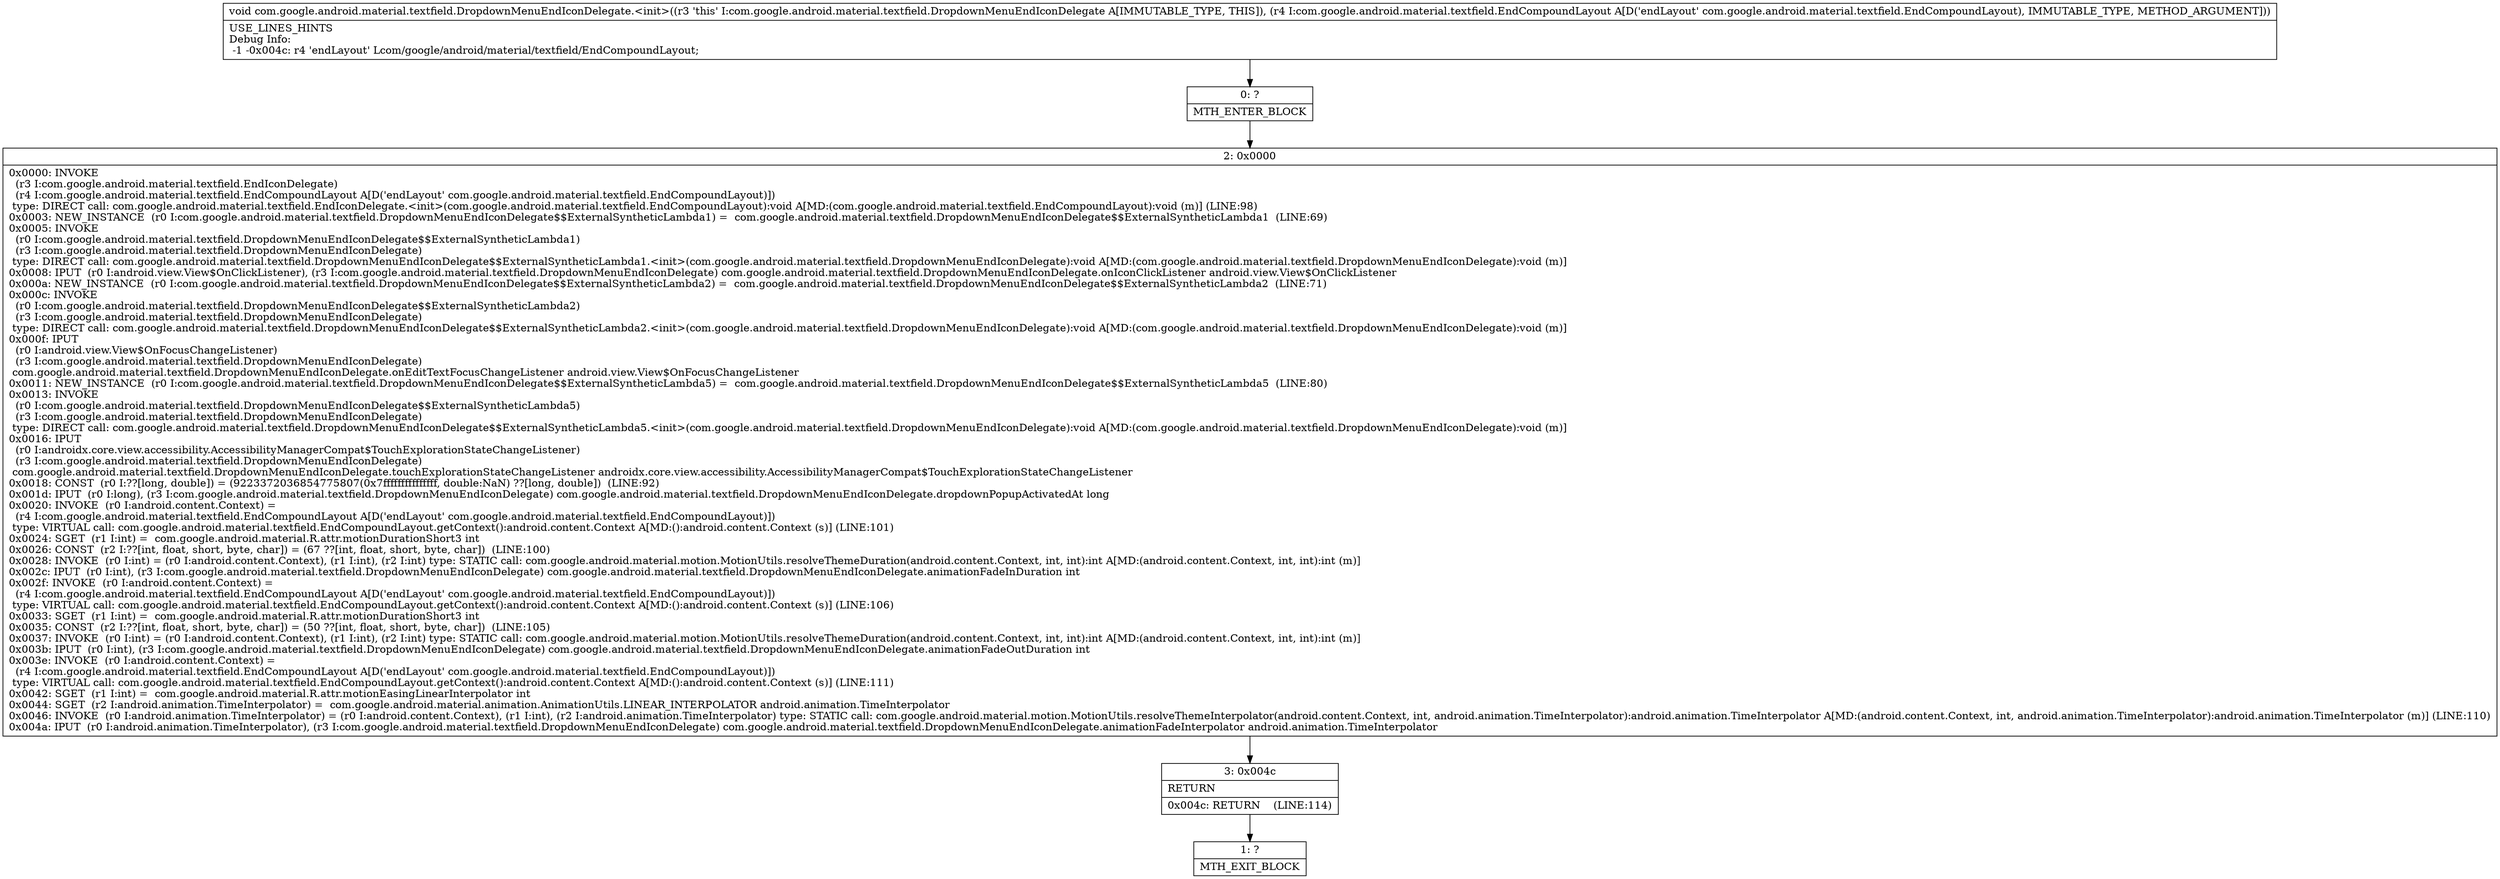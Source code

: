 digraph "CFG forcom.google.android.material.textfield.DropdownMenuEndIconDelegate.\<init\>(Lcom\/google\/android\/material\/textfield\/EndCompoundLayout;)V" {
Node_0 [shape=record,label="{0\:\ ?|MTH_ENTER_BLOCK\l}"];
Node_2 [shape=record,label="{2\:\ 0x0000|0x0000: INVOKE  \l  (r3 I:com.google.android.material.textfield.EndIconDelegate)\l  (r4 I:com.google.android.material.textfield.EndCompoundLayout A[D('endLayout' com.google.android.material.textfield.EndCompoundLayout)])\l type: DIRECT call: com.google.android.material.textfield.EndIconDelegate.\<init\>(com.google.android.material.textfield.EndCompoundLayout):void A[MD:(com.google.android.material.textfield.EndCompoundLayout):void (m)] (LINE:98)\l0x0003: NEW_INSTANCE  (r0 I:com.google.android.material.textfield.DropdownMenuEndIconDelegate$$ExternalSyntheticLambda1) =  com.google.android.material.textfield.DropdownMenuEndIconDelegate$$ExternalSyntheticLambda1  (LINE:69)\l0x0005: INVOKE  \l  (r0 I:com.google.android.material.textfield.DropdownMenuEndIconDelegate$$ExternalSyntheticLambda1)\l  (r3 I:com.google.android.material.textfield.DropdownMenuEndIconDelegate)\l type: DIRECT call: com.google.android.material.textfield.DropdownMenuEndIconDelegate$$ExternalSyntheticLambda1.\<init\>(com.google.android.material.textfield.DropdownMenuEndIconDelegate):void A[MD:(com.google.android.material.textfield.DropdownMenuEndIconDelegate):void (m)]\l0x0008: IPUT  (r0 I:android.view.View$OnClickListener), (r3 I:com.google.android.material.textfield.DropdownMenuEndIconDelegate) com.google.android.material.textfield.DropdownMenuEndIconDelegate.onIconClickListener android.view.View$OnClickListener \l0x000a: NEW_INSTANCE  (r0 I:com.google.android.material.textfield.DropdownMenuEndIconDelegate$$ExternalSyntheticLambda2) =  com.google.android.material.textfield.DropdownMenuEndIconDelegate$$ExternalSyntheticLambda2  (LINE:71)\l0x000c: INVOKE  \l  (r0 I:com.google.android.material.textfield.DropdownMenuEndIconDelegate$$ExternalSyntheticLambda2)\l  (r3 I:com.google.android.material.textfield.DropdownMenuEndIconDelegate)\l type: DIRECT call: com.google.android.material.textfield.DropdownMenuEndIconDelegate$$ExternalSyntheticLambda2.\<init\>(com.google.android.material.textfield.DropdownMenuEndIconDelegate):void A[MD:(com.google.android.material.textfield.DropdownMenuEndIconDelegate):void (m)]\l0x000f: IPUT  \l  (r0 I:android.view.View$OnFocusChangeListener)\l  (r3 I:com.google.android.material.textfield.DropdownMenuEndIconDelegate)\l com.google.android.material.textfield.DropdownMenuEndIconDelegate.onEditTextFocusChangeListener android.view.View$OnFocusChangeListener \l0x0011: NEW_INSTANCE  (r0 I:com.google.android.material.textfield.DropdownMenuEndIconDelegate$$ExternalSyntheticLambda5) =  com.google.android.material.textfield.DropdownMenuEndIconDelegate$$ExternalSyntheticLambda5  (LINE:80)\l0x0013: INVOKE  \l  (r0 I:com.google.android.material.textfield.DropdownMenuEndIconDelegate$$ExternalSyntheticLambda5)\l  (r3 I:com.google.android.material.textfield.DropdownMenuEndIconDelegate)\l type: DIRECT call: com.google.android.material.textfield.DropdownMenuEndIconDelegate$$ExternalSyntheticLambda5.\<init\>(com.google.android.material.textfield.DropdownMenuEndIconDelegate):void A[MD:(com.google.android.material.textfield.DropdownMenuEndIconDelegate):void (m)]\l0x0016: IPUT  \l  (r0 I:androidx.core.view.accessibility.AccessibilityManagerCompat$TouchExplorationStateChangeListener)\l  (r3 I:com.google.android.material.textfield.DropdownMenuEndIconDelegate)\l com.google.android.material.textfield.DropdownMenuEndIconDelegate.touchExplorationStateChangeListener androidx.core.view.accessibility.AccessibilityManagerCompat$TouchExplorationStateChangeListener \l0x0018: CONST  (r0 I:??[long, double]) = (9223372036854775807(0x7fffffffffffffff, double:NaN) ??[long, double])  (LINE:92)\l0x001d: IPUT  (r0 I:long), (r3 I:com.google.android.material.textfield.DropdownMenuEndIconDelegate) com.google.android.material.textfield.DropdownMenuEndIconDelegate.dropdownPopupActivatedAt long \l0x0020: INVOKE  (r0 I:android.content.Context) = \l  (r4 I:com.google.android.material.textfield.EndCompoundLayout A[D('endLayout' com.google.android.material.textfield.EndCompoundLayout)])\l type: VIRTUAL call: com.google.android.material.textfield.EndCompoundLayout.getContext():android.content.Context A[MD:():android.content.Context (s)] (LINE:101)\l0x0024: SGET  (r1 I:int) =  com.google.android.material.R.attr.motionDurationShort3 int \l0x0026: CONST  (r2 I:??[int, float, short, byte, char]) = (67 ??[int, float, short, byte, char])  (LINE:100)\l0x0028: INVOKE  (r0 I:int) = (r0 I:android.content.Context), (r1 I:int), (r2 I:int) type: STATIC call: com.google.android.material.motion.MotionUtils.resolveThemeDuration(android.content.Context, int, int):int A[MD:(android.content.Context, int, int):int (m)]\l0x002c: IPUT  (r0 I:int), (r3 I:com.google.android.material.textfield.DropdownMenuEndIconDelegate) com.google.android.material.textfield.DropdownMenuEndIconDelegate.animationFadeInDuration int \l0x002f: INVOKE  (r0 I:android.content.Context) = \l  (r4 I:com.google.android.material.textfield.EndCompoundLayout A[D('endLayout' com.google.android.material.textfield.EndCompoundLayout)])\l type: VIRTUAL call: com.google.android.material.textfield.EndCompoundLayout.getContext():android.content.Context A[MD:():android.content.Context (s)] (LINE:106)\l0x0033: SGET  (r1 I:int) =  com.google.android.material.R.attr.motionDurationShort3 int \l0x0035: CONST  (r2 I:??[int, float, short, byte, char]) = (50 ??[int, float, short, byte, char])  (LINE:105)\l0x0037: INVOKE  (r0 I:int) = (r0 I:android.content.Context), (r1 I:int), (r2 I:int) type: STATIC call: com.google.android.material.motion.MotionUtils.resolveThemeDuration(android.content.Context, int, int):int A[MD:(android.content.Context, int, int):int (m)]\l0x003b: IPUT  (r0 I:int), (r3 I:com.google.android.material.textfield.DropdownMenuEndIconDelegate) com.google.android.material.textfield.DropdownMenuEndIconDelegate.animationFadeOutDuration int \l0x003e: INVOKE  (r0 I:android.content.Context) = \l  (r4 I:com.google.android.material.textfield.EndCompoundLayout A[D('endLayout' com.google.android.material.textfield.EndCompoundLayout)])\l type: VIRTUAL call: com.google.android.material.textfield.EndCompoundLayout.getContext():android.content.Context A[MD:():android.content.Context (s)] (LINE:111)\l0x0042: SGET  (r1 I:int) =  com.google.android.material.R.attr.motionEasingLinearInterpolator int \l0x0044: SGET  (r2 I:android.animation.TimeInterpolator) =  com.google.android.material.animation.AnimationUtils.LINEAR_INTERPOLATOR android.animation.TimeInterpolator \l0x0046: INVOKE  (r0 I:android.animation.TimeInterpolator) = (r0 I:android.content.Context), (r1 I:int), (r2 I:android.animation.TimeInterpolator) type: STATIC call: com.google.android.material.motion.MotionUtils.resolveThemeInterpolator(android.content.Context, int, android.animation.TimeInterpolator):android.animation.TimeInterpolator A[MD:(android.content.Context, int, android.animation.TimeInterpolator):android.animation.TimeInterpolator (m)] (LINE:110)\l0x004a: IPUT  (r0 I:android.animation.TimeInterpolator), (r3 I:com.google.android.material.textfield.DropdownMenuEndIconDelegate) com.google.android.material.textfield.DropdownMenuEndIconDelegate.animationFadeInterpolator android.animation.TimeInterpolator \l}"];
Node_3 [shape=record,label="{3\:\ 0x004c|RETURN\l|0x004c: RETURN    (LINE:114)\l}"];
Node_1 [shape=record,label="{1\:\ ?|MTH_EXIT_BLOCK\l}"];
MethodNode[shape=record,label="{void com.google.android.material.textfield.DropdownMenuEndIconDelegate.\<init\>((r3 'this' I:com.google.android.material.textfield.DropdownMenuEndIconDelegate A[IMMUTABLE_TYPE, THIS]), (r4 I:com.google.android.material.textfield.EndCompoundLayout A[D('endLayout' com.google.android.material.textfield.EndCompoundLayout), IMMUTABLE_TYPE, METHOD_ARGUMENT]))  | USE_LINES_HINTS\lDebug Info:\l  \-1 \-0x004c: r4 'endLayout' Lcom\/google\/android\/material\/textfield\/EndCompoundLayout;\l}"];
MethodNode -> Node_0;Node_0 -> Node_2;
Node_2 -> Node_3;
Node_3 -> Node_1;
}

